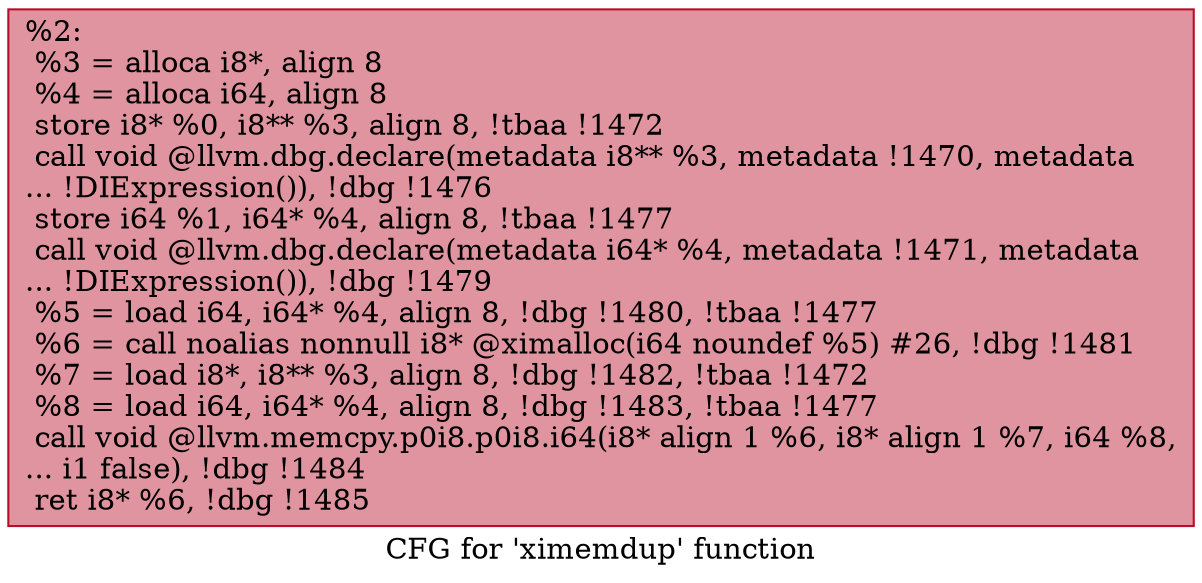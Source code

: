 digraph "CFG for 'ximemdup' function" {
	label="CFG for 'ximemdup' function";

	Node0xf462e0 [shape=record,color="#b70d28ff", style=filled, fillcolor="#b70d2870",label="{%2:\l  %3 = alloca i8*, align 8\l  %4 = alloca i64, align 8\l  store i8* %0, i8** %3, align 8, !tbaa !1472\l  call void @llvm.dbg.declare(metadata i8** %3, metadata !1470, metadata\l... !DIExpression()), !dbg !1476\l  store i64 %1, i64* %4, align 8, !tbaa !1477\l  call void @llvm.dbg.declare(metadata i64* %4, metadata !1471, metadata\l... !DIExpression()), !dbg !1479\l  %5 = load i64, i64* %4, align 8, !dbg !1480, !tbaa !1477\l  %6 = call noalias nonnull i8* @ximalloc(i64 noundef %5) #26, !dbg !1481\l  %7 = load i8*, i8** %3, align 8, !dbg !1482, !tbaa !1472\l  %8 = load i64, i64* %4, align 8, !dbg !1483, !tbaa !1477\l  call void @llvm.memcpy.p0i8.p0i8.i64(i8* align 1 %6, i8* align 1 %7, i64 %8,\l... i1 false), !dbg !1484\l  ret i8* %6, !dbg !1485\l}"];
}
